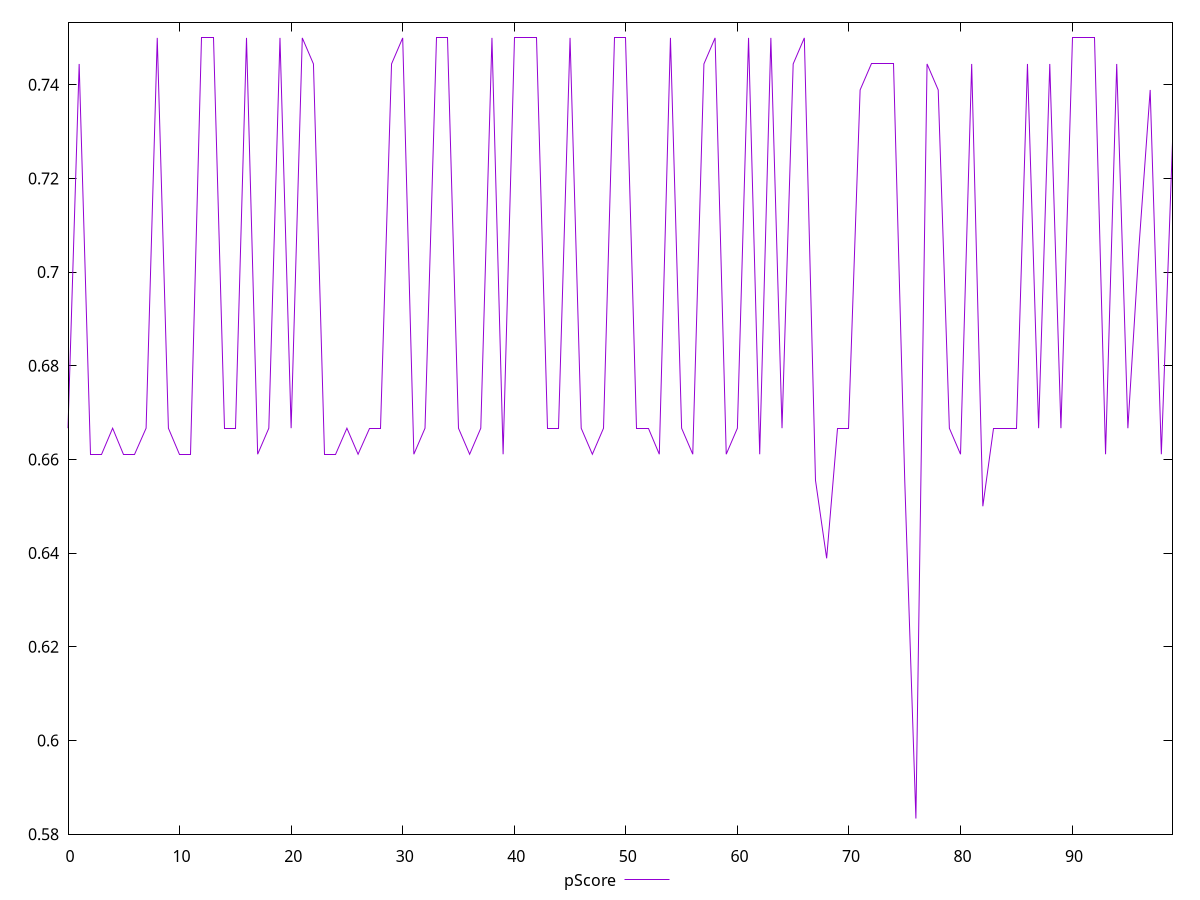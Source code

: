 reset

$pScore <<EOF
0 0.6666666666666666
1 0.7444444444444445
2 0.6611111111111111
3 0.6611111111111111
4 0.6666666666666666
5 0.6611111111111111
6 0.6611111111111111
7 0.6666666666666666
8 0.75
9 0.6666666666666666
10 0.6611111111111111
11 0.6611111111111111
12 0.75
13 0.75
14 0.6666666666666666
15 0.6666666666666666
16 0.75
17 0.6611111111111111
18 0.6666666666666666
19 0.75
20 0.6666666666666666
21 0.75
22 0.7444444444444445
23 0.6611111111111111
24 0.6611111111111111
25 0.6666666666666666
26 0.6611111111111111
27 0.6666666666666666
28 0.6666666666666666
29 0.7444444444444445
30 0.75
31 0.6611111111111111
32 0.6666666666666666
33 0.75
34 0.75
35 0.6666666666666666
36 0.6611111111111111
37 0.6666666666666666
38 0.75
39 0.6611111111111111
40 0.75
41 0.75
42 0.75
43 0.6666666666666666
44 0.6666666666666666
45 0.75
46 0.6666666666666666
47 0.6611111111111111
48 0.6666666666666666
49 0.75
50 0.75
51 0.6666666666666666
52 0.6666666666666666
53 0.6611111111111111
54 0.75
55 0.6666666666666666
56 0.6611111111111111
57 0.7444444444444445
58 0.75
59 0.6611111111111111
60 0.6666666666666666
61 0.75
62 0.6611111111111111
63 0.75
64 0.6666666666666666
65 0.7444444444444445
66 0.75
67 0.6555555555555556
68 0.6388888888888888
69 0.6666666666666666
70 0.6666666666666666
71 0.7388888888888889
72 0.7444444444444445
73 0.7444444444444445
74 0.7444444444444445
75 0.6555555555555556
76 0.5833333333333334
77 0.7444444444444445
78 0.7388888888888889
79 0.6666666666666666
80 0.6611111111111111
81 0.7444444444444445
82 0.65
83 0.6666666666666666
84 0.6666666666666666
85 0.6666666666666666
86 0.7444444444444445
87 0.6666666666666666
88 0.7444444444444445
89 0.6666666666666666
90 0.75
91 0.75
92 0.75
93 0.6611111111111111
94 0.7444444444444445
95 0.6666666666666666
96 0.7055555555555556
97 0.7388888888888889
98 0.6611111111111111
99 0.7277777777777777
EOF

set key outside below
set xrange [0:99]
set yrange [0.5800000000000001:0.7533333333333333]
set trange [0.5800000000000001:0.7533333333333333]
set terminal svg size 640, 500 enhanced background rgb 'white'
set output "report_00018_2021-02-10T15-25-16.877Z/uses-webp-images/samples/pages+cached/pScore/values.svg"

plot $pScore title "pScore" with line

reset
